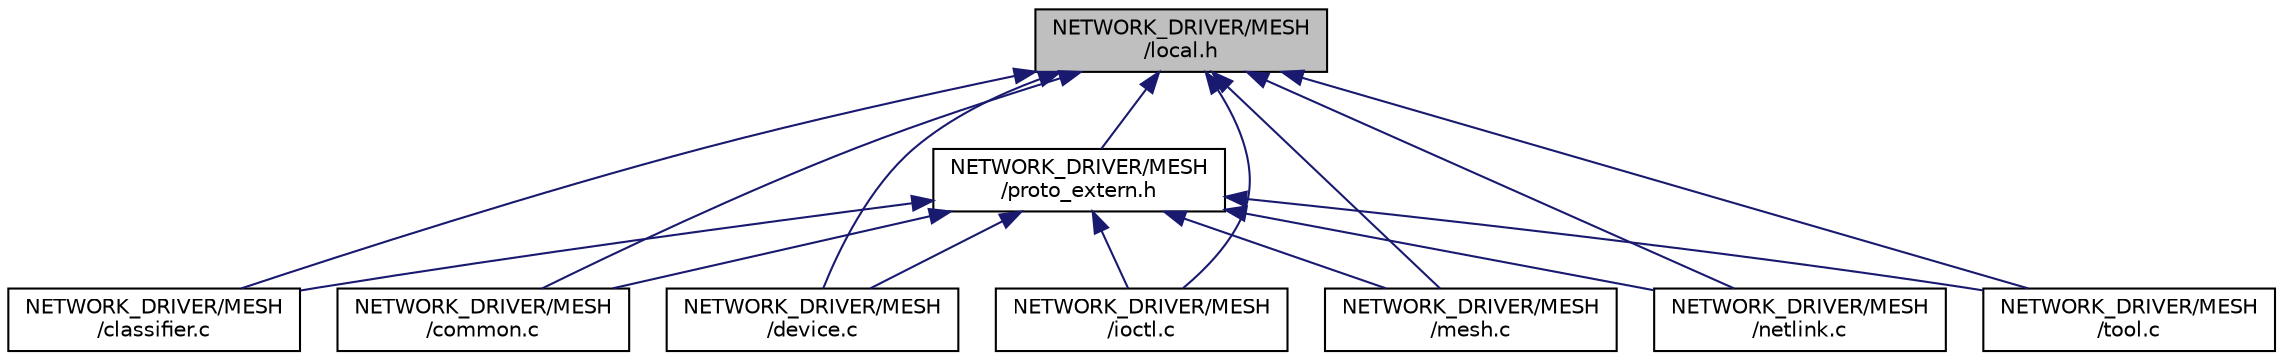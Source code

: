 digraph "NETWORK_DRIVER/MESH/local.h"
{
 // LATEX_PDF_SIZE
  edge [fontname="Helvetica",fontsize="10",labelfontname="Helvetica",labelfontsize="10"];
  node [fontname="Helvetica",fontsize="10",shape=record];
  Node1 [label="NETWORK_DRIVER/MESH\l/local.h",height=0.2,width=0.4,color="black", fillcolor="grey75", style="filled", fontcolor="black",tooltip=" "];
  Node1 -> Node2 [dir="back",color="midnightblue",fontsize="10",style="solid",fontname="Helvetica"];
  Node2 [label="NETWORK_DRIVER/MESH\l/classifier.c",height=0.2,width=0.4,color="black", fillcolor="white", style="filled",URL="$MESH_2classifier_8c.html",tooltip="Classify IP packets."];
  Node1 -> Node3 [dir="back",color="midnightblue",fontsize="10",style="solid",fontname="Helvetica"];
  Node3 [label="NETWORK_DRIVER/MESH\l/common.c",height=0.2,width=0.4,color="black", fillcolor="white", style="filled",URL="$NETWORK__DRIVER_2MESH_2common_8c.html",tooltip="implementation of emultor tx and rx"];
  Node1 -> Node4 [dir="back",color="midnightblue",fontsize="10",style="solid",fontname="Helvetica"];
  Node4 [label="NETWORK_DRIVER/MESH\l/device.c",height=0.2,width=0.4,color="black", fillcolor="white", style="filled",URL="$MESH_2device_8c.html",tooltip="Networking Device Driver for OpenAirInterface MESH."];
  Node1 -> Node5 [dir="back",color="midnightblue",fontsize="10",style="solid",fontname="Helvetica"];
  Node5 [label="NETWORK_DRIVER/MESH\l/ioctl.c",height=0.2,width=0.4,color="black", fillcolor="white", style="filled",URL="$MESH_2ioctl_8c.html",tooltip=" "];
  Node1 -> Node6 [dir="back",color="midnightblue",fontsize="10",style="solid",fontname="Helvetica"];
  Node6 [label="NETWORK_DRIVER/MESH\l/mesh.c",height=0.2,width=0.4,color="black", fillcolor="white", style="filled",URL="$mesh_8c.html",tooltip=" "];
  Node1 -> Node7 [dir="back",color="midnightblue",fontsize="10",style="solid",fontname="Helvetica"];
  Node7 [label="NETWORK_DRIVER/MESH\l/netlink.c",height=0.2,width=0.4,color="black", fillcolor="white", style="filled",URL="$MESH_2netlink_8c.html",tooltip="establish a netlink"];
  Node1 -> Node8 [dir="back",color="midnightblue",fontsize="10",style="solid",fontname="Helvetica"];
  Node8 [label="NETWORK_DRIVER/MESH\l/proto_extern.h",height=0.2,width=0.4,color="black", fillcolor="white", style="filled",URL="$MESH_2proto__extern_8h.html",tooltip=" "];
  Node8 -> Node2 [dir="back",color="midnightblue",fontsize="10",style="solid",fontname="Helvetica"];
  Node8 -> Node3 [dir="back",color="midnightblue",fontsize="10",style="solid",fontname="Helvetica"];
  Node8 -> Node4 [dir="back",color="midnightblue",fontsize="10",style="solid",fontname="Helvetica"];
  Node8 -> Node5 [dir="back",color="midnightblue",fontsize="10",style="solid",fontname="Helvetica"];
  Node8 -> Node6 [dir="back",color="midnightblue",fontsize="10",style="solid",fontname="Helvetica"];
  Node8 -> Node7 [dir="back",color="midnightblue",fontsize="10",style="solid",fontname="Helvetica"];
  Node8 -> Node9 [dir="back",color="midnightblue",fontsize="10",style="solid",fontname="Helvetica"];
  Node9 [label="NETWORK_DRIVER/MESH\l/tool.c",height=0.2,width=0.4,color="black", fillcolor="white", style="filled",URL="$MESH_2tool_8c.html",tooltip=" "];
  Node1 -> Node9 [dir="back",color="midnightblue",fontsize="10",style="solid",fontname="Helvetica"];
}
